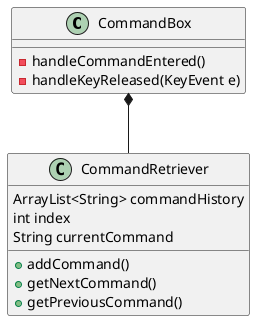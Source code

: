 @startuml
'https://plantuml.com/class-diagram

class CommandBox
class CommandRetriever

CommandBox*--CommandRetriever

class CommandBox {
-handleCommandEntered()
-handleKeyReleased(KeyEvent e)
}

class CommandRetriever {
ArrayList<String> commandHistory
int index
String currentCommand
+addCommand()
+getNextCommand()
+getPreviousCommand()
}

@enduml